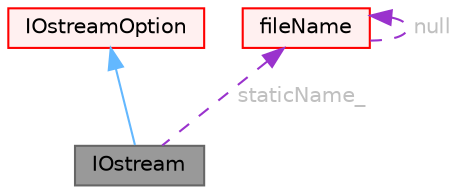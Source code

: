 digraph "IOstream"
{
 // LATEX_PDF_SIZE
  bgcolor="transparent";
  edge [fontname=Helvetica,fontsize=10,labelfontname=Helvetica,labelfontsize=10];
  node [fontname=Helvetica,fontsize=10,shape=box,height=0.2,width=0.4];
  Node1 [id="Node000001",label="IOstream",height=0.2,width=0.4,color="gray40", fillcolor="grey60", style="filled", fontcolor="black",tooltip="An IOstream is an abstract base class for all input/output systems; be they streams,..."];
  Node2 -> Node1 [id="edge1_Node000001_Node000002",dir="back",color="steelblue1",style="solid",tooltip=" "];
  Node2 [id="Node000002",label="IOstreamOption",height=0.2,width=0.4,color="red", fillcolor="#FFF0F0", style="filled",URL="$classFoam_1_1IOstreamOption.html",tooltip="A simple container for options an IOstream can normally have."];
  Node6 -> Node1 [id="edge2_Node000001_Node000006",dir="back",color="darkorchid3",style="dashed",tooltip=" ",label=" staticName_",fontcolor="grey" ];
  Node6 [id="Node000006",label="fileName",height=0.2,width=0.4,color="red", fillcolor="#FFF0F0", style="filled",URL="$classFoam_1_1fileName.html",tooltip="A class for handling file names."];
  Node6 -> Node6 [id="edge3_Node000006_Node000006",dir="back",color="darkorchid3",style="dashed",tooltip=" ",label=" null",fontcolor="grey" ];
}
